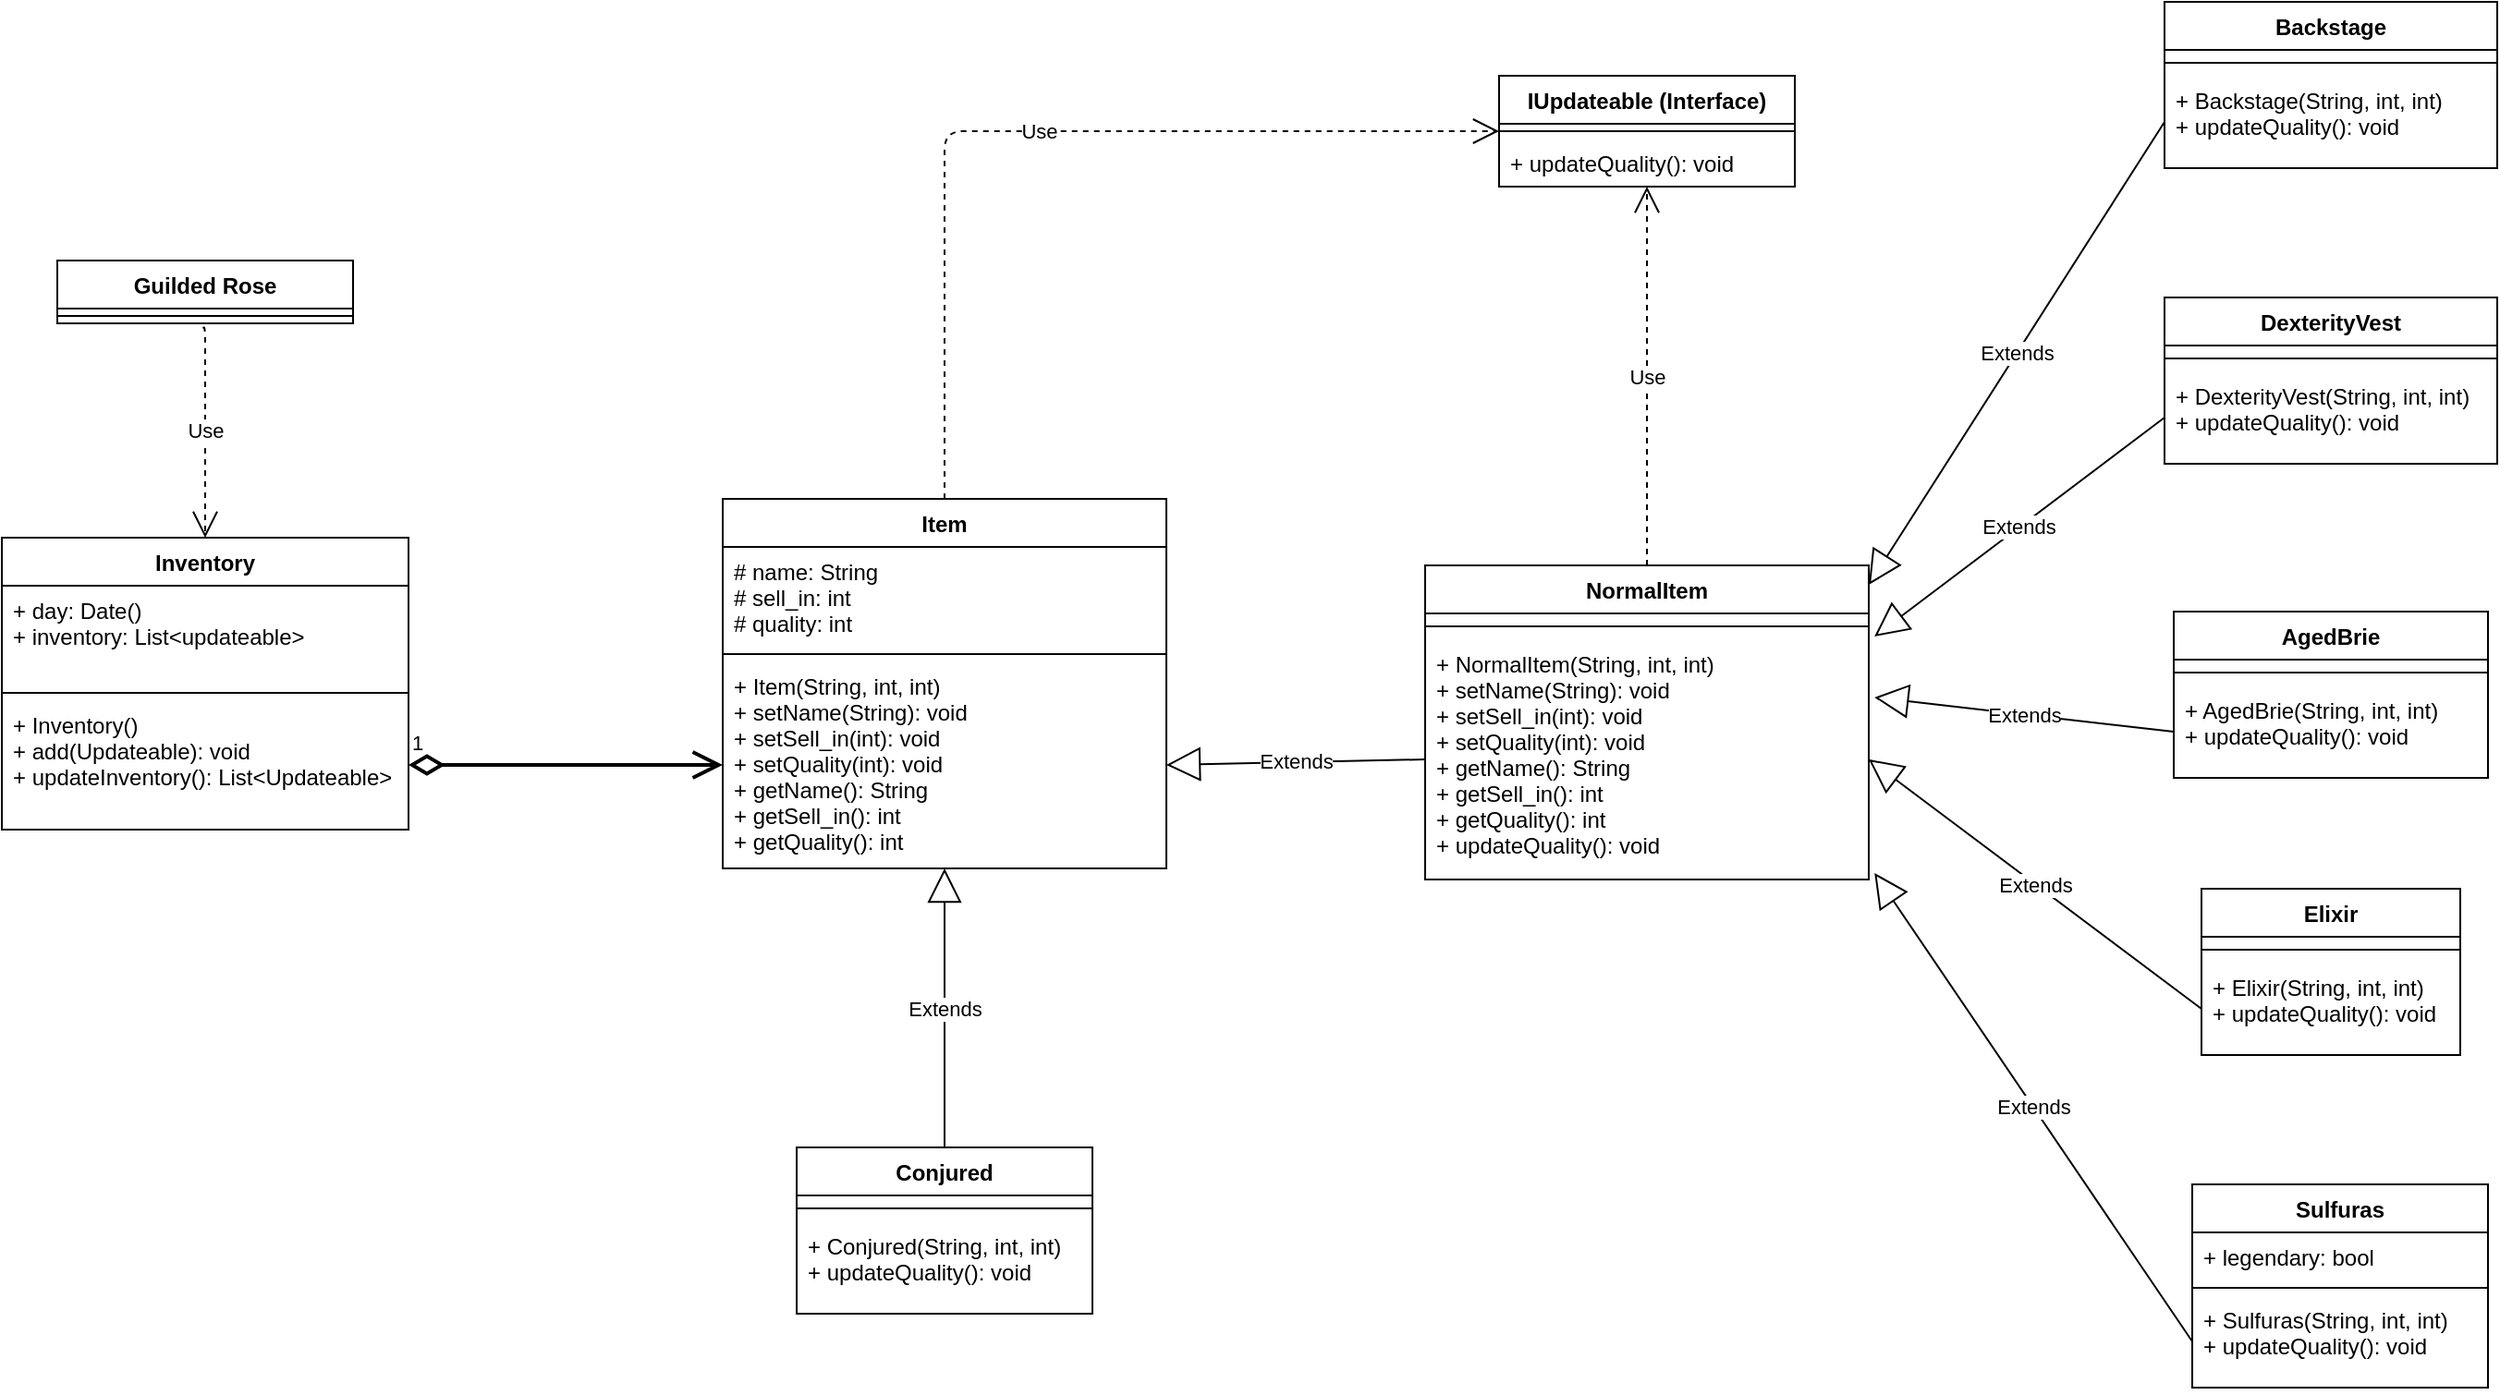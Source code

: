 <mxfile version="14.2.6" type="device"><diagram id="C5RBs43oDa-KdzZeNtuy" name="Page-1"><mxGraphModel dx="2405" dy="915" grid="1" gridSize="10" guides="1" tooltips="1" connect="1" arrows="1" fold="1" page="1" pageScale="1" pageWidth="827" pageHeight="1169" math="0" shadow="0"><root><mxCell id="WIyWlLk6GJQsqaUBKTNV-0"/><mxCell id="WIyWlLk6GJQsqaUBKTNV-1" parent="WIyWlLk6GJQsqaUBKTNV-0"/><mxCell id="Yd1GpDK2RDCRMtaAqB6M-2" value="Guilded Rose" style="swimlane;fontStyle=1;align=center;verticalAlign=top;childLayout=stackLayout;horizontal=1;startSize=26;horizontalStack=0;resizeParent=1;resizeParentMax=0;resizeLast=0;collapsible=1;marginBottom=0;" vertex="1" parent="WIyWlLk6GJQsqaUBKTNV-1"><mxGeometry x="-240" y="190" width="160" height="34" as="geometry"/></mxCell><mxCell id="Yd1GpDK2RDCRMtaAqB6M-4" value="" style="line;strokeWidth=1;fillColor=none;align=left;verticalAlign=middle;spacingTop=-1;spacingLeft=3;spacingRight=3;rotatable=0;labelPosition=right;points=[];portConstraint=eastwest;" vertex="1" parent="Yd1GpDK2RDCRMtaAqB6M-2"><mxGeometry y="26" width="160" height="8" as="geometry"/></mxCell><mxCell id="Yd1GpDK2RDCRMtaAqB6M-7" value="Inventory" style="swimlane;fontStyle=1;align=center;verticalAlign=top;childLayout=stackLayout;horizontal=1;startSize=26;horizontalStack=0;resizeParent=1;resizeParentMax=0;resizeLast=0;collapsible=1;marginBottom=0;" vertex="1" parent="WIyWlLk6GJQsqaUBKTNV-1"><mxGeometry x="-270" y="340" width="220" height="158" as="geometry"/></mxCell><mxCell id="Yd1GpDK2RDCRMtaAqB6M-8" value="+ day: Date()&#10;+ inventory: List&lt;updateable&gt;" style="text;strokeColor=none;fillColor=none;align=left;verticalAlign=top;spacingLeft=4;spacingRight=4;overflow=hidden;rotatable=0;points=[[0,0.5],[1,0.5]];portConstraint=eastwest;" vertex="1" parent="Yd1GpDK2RDCRMtaAqB6M-7"><mxGeometry y="26" width="220" height="54" as="geometry"/></mxCell><mxCell id="Yd1GpDK2RDCRMtaAqB6M-9" value="" style="line;strokeWidth=1;fillColor=none;align=left;verticalAlign=middle;spacingTop=-1;spacingLeft=3;spacingRight=3;rotatable=0;labelPosition=right;points=[];portConstraint=eastwest;" vertex="1" parent="Yd1GpDK2RDCRMtaAqB6M-7"><mxGeometry y="80" width="220" height="8" as="geometry"/></mxCell><mxCell id="Yd1GpDK2RDCRMtaAqB6M-10" value="+ Inventory()&#10;+ add(Updateable): void&#10;+ updateInventory(): List&lt;Updateable&gt;" style="text;strokeColor=none;fillColor=none;align=left;verticalAlign=top;spacingLeft=4;spacingRight=4;overflow=hidden;rotatable=0;points=[[0,0.5],[1,0.5]];portConstraint=eastwest;" vertex="1" parent="Yd1GpDK2RDCRMtaAqB6M-7"><mxGeometry y="88" width="220" height="70" as="geometry"/></mxCell><mxCell id="Yd1GpDK2RDCRMtaAqB6M-11" value="Item" style="swimlane;fontStyle=1;align=center;verticalAlign=top;childLayout=stackLayout;horizontal=1;startSize=26;horizontalStack=0;resizeParent=1;resizeParentMax=0;resizeLast=0;collapsible=1;marginBottom=0;" vertex="1" parent="WIyWlLk6GJQsqaUBKTNV-1"><mxGeometry x="120" y="319" width="240" height="200" as="geometry"/></mxCell><mxCell id="Yd1GpDK2RDCRMtaAqB6M-12" value="# name: String&#10;# sell_in: int&#10;# quality: int" style="text;strokeColor=none;fillColor=none;align=left;verticalAlign=top;spacingLeft=4;spacingRight=4;overflow=hidden;rotatable=0;points=[[0,0.5],[1,0.5]];portConstraint=eastwest;" vertex="1" parent="Yd1GpDK2RDCRMtaAqB6M-11"><mxGeometry y="26" width="240" height="54" as="geometry"/></mxCell><mxCell id="Yd1GpDK2RDCRMtaAqB6M-13" value="" style="line;strokeWidth=1;fillColor=none;align=left;verticalAlign=middle;spacingTop=-1;spacingLeft=3;spacingRight=3;rotatable=0;labelPosition=right;points=[];portConstraint=eastwest;" vertex="1" parent="Yd1GpDK2RDCRMtaAqB6M-11"><mxGeometry y="80" width="240" height="8" as="geometry"/></mxCell><mxCell id="Yd1GpDK2RDCRMtaAqB6M-14" value="+ Item(String, int, int)&#10;+ setName(String): void&#10;+ setSell_in(int): void&#10;+ setQuality(int): void&#10;+ getName(): String&#10;+ getSell_in(): int&#10;+ getQuality(): int" style="text;strokeColor=none;fillColor=none;align=left;verticalAlign=top;spacingLeft=4;spacingRight=4;overflow=hidden;rotatable=0;points=[[0,0.5],[1,0.5]];portConstraint=eastwest;" vertex="1" parent="Yd1GpDK2RDCRMtaAqB6M-11"><mxGeometry y="88" width="240" height="112" as="geometry"/></mxCell><mxCell id="Yd1GpDK2RDCRMtaAqB6M-15" value="NormalItem" style="swimlane;fontStyle=1;align=center;verticalAlign=top;childLayout=stackLayout;horizontal=1;startSize=26;horizontalStack=0;resizeParent=1;resizeParentMax=0;resizeLast=0;collapsible=1;marginBottom=0;" vertex="1" parent="WIyWlLk6GJQsqaUBKTNV-1"><mxGeometry x="500" y="355" width="240" height="170" as="geometry"/></mxCell><mxCell id="Yd1GpDK2RDCRMtaAqB6M-17" value="" style="line;strokeWidth=1;fillColor=none;align=left;verticalAlign=middle;spacingTop=-1;spacingLeft=3;spacingRight=3;rotatable=0;labelPosition=right;points=[];portConstraint=eastwest;" vertex="1" parent="Yd1GpDK2RDCRMtaAqB6M-15"><mxGeometry y="26" width="240" height="14" as="geometry"/></mxCell><mxCell id="Yd1GpDK2RDCRMtaAqB6M-18" value="+ NormalItem(String, int, int)&#10;+ setName(String): void&#10;+ setSell_in(int): void&#10;+ setQuality(int): void&#10;+ getName(): String&#10;+ getSell_in(): int&#10;+ getQuality(): int&#10;+ updateQuality(): void" style="text;strokeColor=none;fillColor=none;align=left;verticalAlign=top;spacingLeft=4;spacingRight=4;overflow=hidden;rotatable=0;points=[[0,0.5],[1,0.5]];portConstraint=eastwest;" vertex="1" parent="Yd1GpDK2RDCRMtaAqB6M-15"><mxGeometry y="40" width="240" height="130" as="geometry"/></mxCell><mxCell id="Yd1GpDK2RDCRMtaAqB6M-19" value="IUpdateable (Interface)" style="swimlane;fontStyle=1;align=center;verticalAlign=top;childLayout=stackLayout;horizontal=1;startSize=26;horizontalStack=0;resizeParent=1;resizeParentMax=0;resizeLast=0;collapsible=1;marginBottom=0;" vertex="1" parent="WIyWlLk6GJQsqaUBKTNV-1"><mxGeometry x="540" y="90" width="160" height="60" as="geometry"/></mxCell><mxCell id="Yd1GpDK2RDCRMtaAqB6M-21" value="" style="line;strokeWidth=1;fillColor=none;align=left;verticalAlign=middle;spacingTop=-1;spacingLeft=3;spacingRight=3;rotatable=0;labelPosition=right;points=[];portConstraint=eastwest;" vertex="1" parent="Yd1GpDK2RDCRMtaAqB6M-19"><mxGeometry y="26" width="160" height="8" as="geometry"/></mxCell><mxCell id="Yd1GpDK2RDCRMtaAqB6M-22" value="+ updateQuality(): void" style="text;strokeColor=none;fillColor=none;align=left;verticalAlign=top;spacingLeft=4;spacingRight=4;overflow=hidden;rotatable=0;points=[[0,0.5],[1,0.5]];portConstraint=eastwest;" vertex="1" parent="Yd1GpDK2RDCRMtaAqB6M-19"><mxGeometry y="34" width="160" height="26" as="geometry"/></mxCell><mxCell id="Yd1GpDK2RDCRMtaAqB6M-23" value="Conjured" style="swimlane;fontStyle=1;align=center;verticalAlign=top;childLayout=stackLayout;horizontal=1;startSize=26;horizontalStack=0;resizeParent=1;resizeParentMax=0;resizeLast=0;collapsible=1;marginBottom=0;" vertex="1" parent="WIyWlLk6GJQsqaUBKTNV-1"><mxGeometry x="160" y="670" width="160" height="90" as="geometry"/></mxCell><mxCell id="Yd1GpDK2RDCRMtaAqB6M-24" value="" style="line;strokeWidth=1;fillColor=none;align=left;verticalAlign=middle;spacingTop=-1;spacingLeft=3;spacingRight=3;rotatable=0;labelPosition=right;points=[];portConstraint=eastwest;" vertex="1" parent="Yd1GpDK2RDCRMtaAqB6M-23"><mxGeometry y="26" width="160" height="14" as="geometry"/></mxCell><mxCell id="Yd1GpDK2RDCRMtaAqB6M-25" value="+ Conjured(String, int, int)&#10;+ updateQuality(): void" style="text;strokeColor=none;fillColor=none;align=left;verticalAlign=top;spacingLeft=4;spacingRight=4;overflow=hidden;rotatable=0;points=[[0,0.5],[1,0.5]];portConstraint=eastwest;" vertex="1" parent="Yd1GpDK2RDCRMtaAqB6M-23"><mxGeometry y="40" width="160" height="50" as="geometry"/></mxCell><mxCell id="Yd1GpDK2RDCRMtaAqB6M-29" value="AgedBrie" style="swimlane;fontStyle=1;align=center;verticalAlign=top;childLayout=stackLayout;horizontal=1;startSize=26;horizontalStack=0;resizeParent=1;resizeParentMax=0;resizeLast=0;collapsible=1;marginBottom=0;" vertex="1" parent="WIyWlLk6GJQsqaUBKTNV-1"><mxGeometry x="905" y="380" width="170" height="90" as="geometry"/></mxCell><mxCell id="Yd1GpDK2RDCRMtaAqB6M-30" value="" style="line;strokeWidth=1;fillColor=none;align=left;verticalAlign=middle;spacingTop=-1;spacingLeft=3;spacingRight=3;rotatable=0;labelPosition=right;points=[];portConstraint=eastwest;" vertex="1" parent="Yd1GpDK2RDCRMtaAqB6M-29"><mxGeometry y="26" width="170" height="14" as="geometry"/></mxCell><mxCell id="Yd1GpDK2RDCRMtaAqB6M-31" value="+ AgedBrie(String, int, int)&#10;+ updateQuality(): void" style="text;strokeColor=none;fillColor=none;align=left;verticalAlign=top;spacingLeft=4;spacingRight=4;overflow=hidden;rotatable=0;points=[[0,0.5],[1,0.5]];portConstraint=eastwest;" vertex="1" parent="Yd1GpDK2RDCRMtaAqB6M-29"><mxGeometry y="40" width="170" height="50" as="geometry"/></mxCell><mxCell id="Yd1GpDK2RDCRMtaAqB6M-32" value="Backstage" style="swimlane;fontStyle=1;align=center;verticalAlign=top;childLayout=stackLayout;horizontal=1;startSize=26;horizontalStack=0;resizeParent=1;resizeParentMax=0;resizeLast=0;collapsible=1;marginBottom=0;" vertex="1" parent="WIyWlLk6GJQsqaUBKTNV-1"><mxGeometry x="900" y="50" width="180" height="90" as="geometry"/></mxCell><mxCell id="Yd1GpDK2RDCRMtaAqB6M-33" value="" style="line;strokeWidth=1;fillColor=none;align=left;verticalAlign=middle;spacingTop=-1;spacingLeft=3;spacingRight=3;rotatable=0;labelPosition=right;points=[];portConstraint=eastwest;" vertex="1" parent="Yd1GpDK2RDCRMtaAqB6M-32"><mxGeometry y="26" width="180" height="14" as="geometry"/></mxCell><mxCell id="Yd1GpDK2RDCRMtaAqB6M-34" value="+ Backstage(String, int, int)&#10;+ updateQuality(): void" style="text;strokeColor=none;fillColor=none;align=left;verticalAlign=top;spacingLeft=4;spacingRight=4;overflow=hidden;rotatable=0;points=[[0,0.5],[1,0.5]];portConstraint=eastwest;" vertex="1" parent="Yd1GpDK2RDCRMtaAqB6M-32"><mxGeometry y="40" width="180" height="50" as="geometry"/></mxCell><mxCell id="Yd1GpDK2RDCRMtaAqB6M-35" value="DexterityVest" style="swimlane;fontStyle=1;align=center;verticalAlign=top;childLayout=stackLayout;horizontal=1;startSize=26;horizontalStack=0;resizeParent=1;resizeParentMax=0;resizeLast=0;collapsible=1;marginBottom=0;" vertex="1" parent="WIyWlLk6GJQsqaUBKTNV-1"><mxGeometry x="900" y="210" width="180" height="90" as="geometry"/></mxCell><mxCell id="Yd1GpDK2RDCRMtaAqB6M-36" value="" style="line;strokeWidth=1;fillColor=none;align=left;verticalAlign=middle;spacingTop=-1;spacingLeft=3;spacingRight=3;rotatable=0;labelPosition=right;points=[];portConstraint=eastwest;" vertex="1" parent="Yd1GpDK2RDCRMtaAqB6M-35"><mxGeometry y="26" width="180" height="14" as="geometry"/></mxCell><mxCell id="Yd1GpDK2RDCRMtaAqB6M-37" value="+ DexterityVest(String, int, int)&#10;+ updateQuality(): void" style="text;strokeColor=none;fillColor=none;align=left;verticalAlign=top;spacingLeft=4;spacingRight=4;overflow=hidden;rotatable=0;points=[[0,0.5],[1,0.5]];portConstraint=eastwest;" vertex="1" parent="Yd1GpDK2RDCRMtaAqB6M-35"><mxGeometry y="40" width="180" height="50" as="geometry"/></mxCell><mxCell id="Yd1GpDK2RDCRMtaAqB6M-38" value="Elixir" style="swimlane;fontStyle=1;align=center;verticalAlign=top;childLayout=stackLayout;horizontal=1;startSize=26;horizontalStack=0;resizeParent=1;resizeParentMax=0;resizeLast=0;collapsible=1;marginBottom=0;" vertex="1" parent="WIyWlLk6GJQsqaUBKTNV-1"><mxGeometry x="920" y="530" width="140" height="90" as="geometry"/></mxCell><mxCell id="Yd1GpDK2RDCRMtaAqB6M-39" value="" style="line;strokeWidth=1;fillColor=none;align=left;verticalAlign=middle;spacingTop=-1;spacingLeft=3;spacingRight=3;rotatable=0;labelPosition=right;points=[];portConstraint=eastwest;" vertex="1" parent="Yd1GpDK2RDCRMtaAqB6M-38"><mxGeometry y="26" width="140" height="14" as="geometry"/></mxCell><mxCell id="Yd1GpDK2RDCRMtaAqB6M-40" value="+ Elixir(String, int, int)&#10;+ updateQuality(): void" style="text;strokeColor=none;fillColor=none;align=left;verticalAlign=top;spacingLeft=4;spacingRight=4;overflow=hidden;rotatable=0;points=[[0,0.5],[1,0.5]];portConstraint=eastwest;" vertex="1" parent="Yd1GpDK2RDCRMtaAqB6M-38"><mxGeometry y="40" width="140" height="50" as="geometry"/></mxCell><mxCell id="Yd1GpDK2RDCRMtaAqB6M-42" value="Sulfuras" style="swimlane;fontStyle=1;align=center;verticalAlign=top;childLayout=stackLayout;horizontal=1;startSize=26;horizontalStack=0;resizeParent=1;resizeParentMax=0;resizeLast=0;collapsible=1;marginBottom=0;" vertex="1" parent="WIyWlLk6GJQsqaUBKTNV-1"><mxGeometry x="915" y="690" width="160" height="110" as="geometry"/></mxCell><mxCell id="Yd1GpDK2RDCRMtaAqB6M-43" value="+ legendary: bool" style="text;strokeColor=none;fillColor=none;align=left;verticalAlign=top;spacingLeft=4;spacingRight=4;overflow=hidden;rotatable=0;points=[[0,0.5],[1,0.5]];portConstraint=eastwest;" vertex="1" parent="Yd1GpDK2RDCRMtaAqB6M-42"><mxGeometry y="26" width="160" height="26" as="geometry"/></mxCell><mxCell id="Yd1GpDK2RDCRMtaAqB6M-44" value="" style="line;strokeWidth=1;fillColor=none;align=left;verticalAlign=middle;spacingTop=-1;spacingLeft=3;spacingRight=3;rotatable=0;labelPosition=right;points=[];portConstraint=eastwest;" vertex="1" parent="Yd1GpDK2RDCRMtaAqB6M-42"><mxGeometry y="52" width="160" height="8" as="geometry"/></mxCell><mxCell id="Yd1GpDK2RDCRMtaAqB6M-45" value="+ Sulfuras(String, int, int)&#10;+ updateQuality(): void" style="text;strokeColor=none;fillColor=none;align=left;verticalAlign=top;spacingLeft=4;spacingRight=4;overflow=hidden;rotatable=0;points=[[0,0.5],[1,0.5]];portConstraint=eastwest;" vertex="1" parent="Yd1GpDK2RDCRMtaAqB6M-42"><mxGeometry y="60" width="160" height="50" as="geometry"/></mxCell><mxCell id="Yd1GpDK2RDCRMtaAqB6M-47" value="Use" style="endArrow=open;endSize=12;dashed=1;html=1;exitX=0.5;exitY=0;exitDx=0;exitDy=0;entryX=0;entryY=0.5;entryDx=0;entryDy=0;" edge="1" parent="WIyWlLk6GJQsqaUBKTNV-1" source="Yd1GpDK2RDCRMtaAqB6M-11" target="Yd1GpDK2RDCRMtaAqB6M-19"><mxGeometry width="160" relative="1" as="geometry"><mxPoint x="530" y="240" as="sourcePoint"/><mxPoint x="690" y="240" as="targetPoint"/><Array as="points"><mxPoint x="240" y="120"/></Array></mxGeometry></mxCell><mxCell id="Yd1GpDK2RDCRMtaAqB6M-48" value="Use" style="endArrow=open;endSize=12;dashed=1;html=1;exitX=0.5;exitY=0;exitDx=0;exitDy=0;" edge="1" parent="WIyWlLk6GJQsqaUBKTNV-1" source="Yd1GpDK2RDCRMtaAqB6M-15" target="Yd1GpDK2RDCRMtaAqB6M-22"><mxGeometry width="160" relative="1" as="geometry"><mxPoint x="530" y="240" as="sourcePoint"/><mxPoint x="480" y="170" as="targetPoint"/></mxGeometry></mxCell><mxCell id="Yd1GpDK2RDCRMtaAqB6M-50" value="1" style="endArrow=open;html=1;endSize=12;startArrow=diamondThin;startSize=14;startFill=0;edgeStyle=orthogonalEdgeStyle;align=left;verticalAlign=bottom;exitX=1;exitY=0.5;exitDx=0;exitDy=0;entryX=0;entryY=0.5;entryDx=0;entryDy=0;strokeWidth=2;jumpSize=9;" edge="1" parent="WIyWlLk6GJQsqaUBKTNV-1" source="Yd1GpDK2RDCRMtaAqB6M-10" target="Yd1GpDK2RDCRMtaAqB6M-14"><mxGeometry x="-1" y="3" relative="1" as="geometry"><mxPoint x="-160" y="620" as="sourcePoint"/><mxPoint y="620" as="targetPoint"/></mxGeometry></mxCell><mxCell id="Yd1GpDK2RDCRMtaAqB6M-51" value="Extends" style="endArrow=block;endSize=16;endFill=0;html=1;strokeWidth=1;exitX=0.5;exitY=0;exitDx=0;exitDy=0;" edge="1" parent="WIyWlLk6GJQsqaUBKTNV-1" source="Yd1GpDK2RDCRMtaAqB6M-23" target="Yd1GpDK2RDCRMtaAqB6M-14"><mxGeometry width="160" relative="1" as="geometry"><mxPoint x="410" y="630" as="sourcePoint"/><mxPoint x="570" y="630" as="targetPoint"/></mxGeometry></mxCell><mxCell id="Yd1GpDK2RDCRMtaAqB6M-52" value="Extends" style="endArrow=block;endSize=16;endFill=0;html=1;strokeWidth=1;exitX=0;exitY=0.5;exitDx=0;exitDy=0;entryX=1.013;entryY=0.973;entryDx=0;entryDy=0;entryPerimeter=0;" edge="1" parent="WIyWlLk6GJQsqaUBKTNV-1" source="Yd1GpDK2RDCRMtaAqB6M-45" target="Yd1GpDK2RDCRMtaAqB6M-18"><mxGeometry width="160" relative="1" as="geometry"><mxPoint x="250" y="680" as="sourcePoint"/><mxPoint x="250" y="550" as="targetPoint"/></mxGeometry></mxCell><mxCell id="Yd1GpDK2RDCRMtaAqB6M-53" value="Extends" style="endArrow=block;endSize=16;endFill=0;html=1;strokeWidth=1;exitX=0;exitY=0.5;exitDx=0;exitDy=0;entryX=1;entryY=0.5;entryDx=0;entryDy=0;" edge="1" parent="WIyWlLk6GJQsqaUBKTNV-1" source="Yd1GpDK2RDCRMtaAqB6M-40" target="Yd1GpDK2RDCRMtaAqB6M-18"><mxGeometry width="160" relative="1" as="geometry"><mxPoint x="925" y="785" as="sourcePoint"/><mxPoint x="850" y="460" as="targetPoint"/></mxGeometry></mxCell><mxCell id="Yd1GpDK2RDCRMtaAqB6M-54" value="Extends" style="endArrow=block;endSize=16;endFill=0;html=1;strokeWidth=1;entryX=1.013;entryY=0.242;entryDx=0;entryDy=0;exitX=0;exitY=0.5;exitDx=0;exitDy=0;entryPerimeter=0;" edge="1" parent="WIyWlLk6GJQsqaUBKTNV-1" source="Yd1GpDK2RDCRMtaAqB6M-31" target="Yd1GpDK2RDCRMtaAqB6M-18"><mxGeometry width="160" relative="1" as="geometry"><mxPoint x="890" y="490" as="sourcePoint"/><mxPoint x="820" y="340" as="targetPoint"/></mxGeometry></mxCell><mxCell id="Yd1GpDK2RDCRMtaAqB6M-55" value="Extends" style="endArrow=block;endSize=16;endFill=0;html=1;strokeWidth=1;exitX=0;exitY=0.5;exitDx=0;exitDy=0;entryX=1.013;entryY=-0.012;entryDx=0;entryDy=0;entryPerimeter=0;" edge="1" parent="WIyWlLk6GJQsqaUBKTNV-1" source="Yd1GpDK2RDCRMtaAqB6M-37" target="Yd1GpDK2RDCRMtaAqB6M-18"><mxGeometry width="160" relative="1" as="geometry"><mxPoint x="915" y="455" as="sourcePoint"/><mxPoint x="780" y="270" as="targetPoint"/></mxGeometry></mxCell><mxCell id="Yd1GpDK2RDCRMtaAqB6M-56" value="Extends" style="endArrow=block;endSize=16;endFill=0;html=1;strokeWidth=1;exitX=0;exitY=0.5;exitDx=0;exitDy=0;entryX=1;entryY=0.062;entryDx=0;entryDy=0;entryPerimeter=0;" edge="1" parent="WIyWlLk6GJQsqaUBKTNV-1" source="Yd1GpDK2RDCRMtaAqB6M-34" target="Yd1GpDK2RDCRMtaAqB6M-15"><mxGeometry width="160" relative="1" as="geometry"><mxPoint x="910" y="285" as="sourcePoint"/><mxPoint x="753.12" y="441.53" as="targetPoint"/></mxGeometry></mxCell><mxCell id="Yd1GpDK2RDCRMtaAqB6M-57" value="Extends" style="endArrow=block;endSize=16;endFill=0;html=1;strokeWidth=1;exitX=0;exitY=0.5;exitDx=0;exitDy=0;entryX=1;entryY=0.5;entryDx=0;entryDy=0;" edge="1" parent="WIyWlLk6GJQsqaUBKTNV-1" source="Yd1GpDK2RDCRMtaAqB6M-18" target="Yd1GpDK2RDCRMtaAqB6M-14"><mxGeometry width="160" relative="1" as="geometry"><mxPoint x="250" y="680" as="sourcePoint"/><mxPoint x="250" y="550" as="targetPoint"/></mxGeometry></mxCell><mxCell id="Yd1GpDK2RDCRMtaAqB6M-59" value="Use" style="endArrow=open;endSize=12;dashed=1;html=1;strokeWidth=1;exitX=0.492;exitY=1.019;exitDx=0;exitDy=0;exitPerimeter=0;entryX=0.5;entryY=0;entryDx=0;entryDy=0;" edge="1" parent="WIyWlLk6GJQsqaUBKTNV-1" target="Yd1GpDK2RDCRMtaAqB6M-7"><mxGeometry width="160" relative="1" as="geometry"><mxPoint x="-161.28" y="226.494" as="sourcePoint"/><mxPoint x="-60" y="270" as="targetPoint"/><Array as="points"><mxPoint x="-160" y="226"/></Array></mxGeometry></mxCell></root></mxGraphModel></diagram></mxfile>